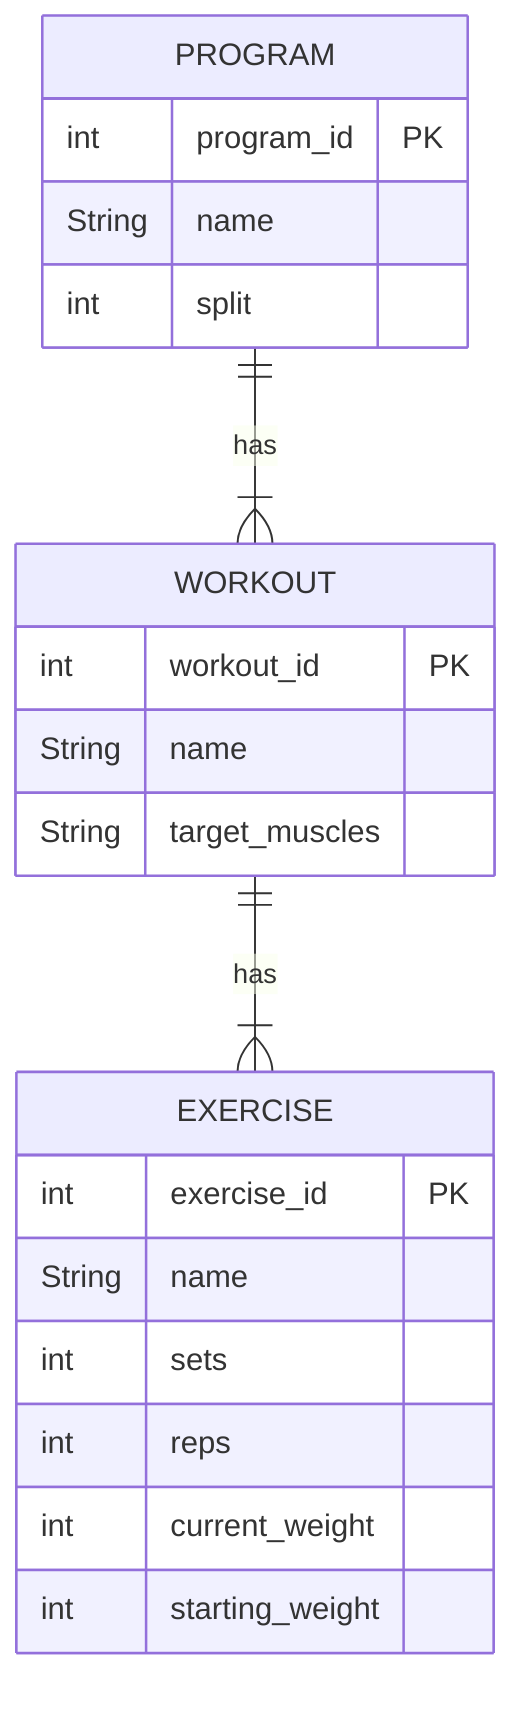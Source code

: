 erDiagram
    PROGRAM {
        int program_id PK
        String name
        int split
    }

    WORKOUT {
        int workout_id PK
        String name
        String target_muscles
    }

    EXERCISE {
        int exercise_id PK
        String name
        int sets
        int reps
        int current_weight
        int starting_weight
    }

    PROGRAM ||--|{ WORKOUT : has
    WORKOUT ||--|{ EXERCISE : has